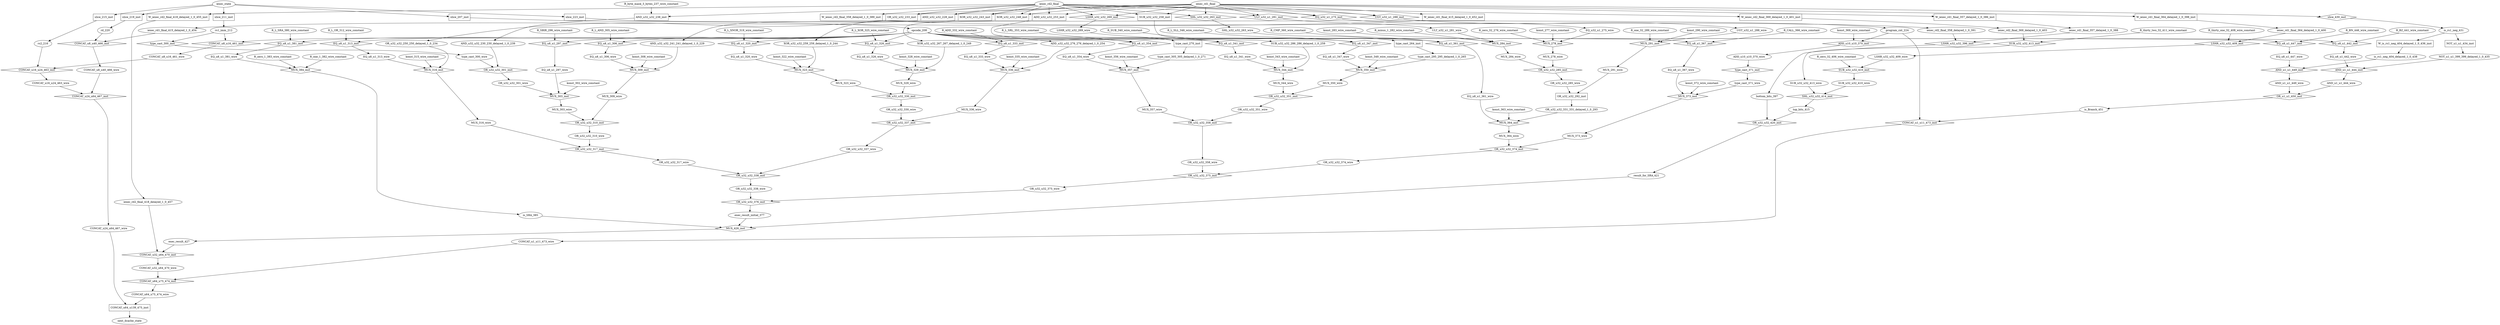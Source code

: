 digraph data_path {
  ADD_u10_u10_370_wire [shape=ellipse];
  ADD_u32_u32_276_276_delayed_1_0_254 [shape=ellipse];
  AND_u1_u1_444_wire [shape=ellipse];
  AND_u1_u1_449_wire [shape=ellipse];
  AND_u32_u32_230_230_delayed_1_0_239 [shape=ellipse];
  AND_u32_u32_241_241_delayed_1_0_229 [shape=ellipse];
  CONCAT_u16_u24_463_wire [shape=ellipse];
  CONCAT_u1_u11_473_wire [shape=ellipse];
  CONCAT_u24_u64_467_wire [shape=ellipse];
  CONCAT_u32_u64_470_wire [shape=ellipse];
  CONCAT_u64_u75_474_wire [shape=ellipse];
  CONCAT_u8_u16_461_wire [shape=ellipse];
  CONCAT_u8_u40_466_wire [shape=ellipse];
  EQ_u32_u1_275_wire [shape=ellipse];
  EQ_u8_u1_297_wire [shape=ellipse];
  EQ_u8_u1_306_wire [shape=ellipse];
  EQ_u8_u1_313_wire [shape=ellipse];
  EQ_u8_u1_320_wire [shape=ellipse];
  EQ_u8_u1_326_wire [shape=ellipse];
  EQ_u8_u1_333_wire [shape=ellipse];
  EQ_u8_u1_341_wire [shape=ellipse];
  EQ_u8_u1_347_wire [shape=ellipse];
  EQ_u8_u1_354_wire [shape=ellipse];
  EQ_u8_u1_361_wire [shape=ellipse];
  EQ_u8_u1_367_wire [shape=ellipse];
  EQ_u8_u1_381_wire [shape=ellipse];
  EQ_u8_u1_442_wire [shape=ellipse];
  EQ_u8_u1_447_wire [shape=ellipse];
  LSHR_u32_u32_269_wire [shape=ellipse];
  LSHR_u32_u32_409_wire [shape=ellipse];
  MUX_278_wire [shape=ellipse];
  MUX_284_wire [shape=ellipse];
  MUX_291_wire [shape=ellipse];
  MUX_303_wire [shape=ellipse];
  MUX_309_wire [shape=ellipse];
  MUX_316_wire [shape=ellipse];
  MUX_323_wire [shape=ellipse];
  MUX_329_wire [shape=ellipse];
  MUX_336_wire [shape=ellipse];
  MUX_344_wire [shape=ellipse];
  MUX_350_wire [shape=ellipse];
  MUX_357_wire [shape=ellipse];
  MUX_364_wire [shape=ellipse];
  MUX_373_wire [shape=ellipse];
  NOT_u1_u1_399_399_delayed_1_0_435 [shape=ellipse];
  OR_u32_u32_250_250_delayed_1_0_234 [shape=ellipse];
  OR_u32_u32_285_wire [shape=ellipse];
  OR_u32_u32_301_wire [shape=ellipse];
  OR_u32_u32_310_wire [shape=ellipse];
  OR_u32_u32_317_wire [shape=ellipse];
  OR_u32_u32_330_wire [shape=ellipse];
  OR_u32_u32_331_331_delayed_1_0_293 [shape=ellipse];
  OR_u32_u32_337_wire [shape=ellipse];
  OR_u32_u32_338_wire [shape=ellipse];
  OR_u32_u32_351_wire [shape=ellipse];
  OR_u32_u32_358_wire [shape=ellipse];
  OR_u32_u32_374_wire [shape=ellipse];
  OR_u32_u32_375_wire [shape=ellipse];
  R_ADD_332_wire_constant [shape=ellipse];
  R_BN_446_wire_constant [shape=ellipse];
  R_BZ_441_wire_constant [shape=ellipse];
  R_CALL_366_wire_constant [shape=ellipse];
  R_CMP_360_wire_constant [shape=ellipse];
  R_L_AND_305_wire_constant [shape=ellipse];
  R_L_OR_312_wire_constant [shape=ellipse];
  R_L_SLL_346_wire_constant [shape=ellipse];
  R_L_SRA_380_wire_constant [shape=ellipse];
  R_L_SRL_353_wire_constant [shape=ellipse];
  R_L_XNOR_319_wire_constant [shape=ellipse];
  R_L_XOR_325_wire_constant [shape=ellipse];
  R_SBIR_296_wire_constant [shape=ellipse];
  R_SUB_340_wire_constant [shape=ellipse];
  R_byte_mask_3_bytes_237_wire_constant [shape=ellipse];
  R_minus_1_282_wire_constant [shape=ellipse];
  R_one_1_382_wire_constant [shape=ellipse];
  R_one_32_289_wire_constant [shape=ellipse];
  R_thirty_one_32_408_wire_constant [shape=ellipse];
  R_thirty_two_32_411_wire_constant [shape=ellipse];
  R_zero_1_383_wire_constant [shape=ellipse];
  R_zero_32_276_wire_constant [shape=ellipse];
  R_zero_32_406_wire_constant [shape=ellipse];
  SHL_u32_u32_263_wire [shape=ellipse];
  SUB_u32_u32_286_286_delayed_1_0_259 [shape=ellipse];
  SUB_u32_u32_410_wire [shape=ellipse];
  SUB_u32_u32_413_wire [shape=ellipse];
  UGT_u32_u1_288_wire [shape=ellipse];
  ULT_u32_u1_281_wire [shape=ellipse];
  XOR_u32_u32_259_259_delayed_1_0_244 [shape=ellipse];
  XOR_u32_u32_267_267_delayed_1_0_249 [shape=ellipse];
  bottom_bits_397 [shape=ellipse];
  exec_result_427 [shape=ellipse];
  exec_result_initial_377 [shape=ellipse];
  iexec_rd1_final_357_delayed_1_0_388 [shape=ellipse];
  iexec_rd1_final_364_delayed_1_0_400 [shape=ellipse];
  iexec_rd1_final_415_delayed_1_0_454 [shape=ellipse];
  iexec_rd2_final_358_delayed_1_0_391 [shape=ellipse];
  iexec_rd2_final_369_delayed_1_0_403 [shape=ellipse];
  iexec_rd2_final_418_delayed_1_0_457 [shape=ellipse];
  is_Branch_451 [shape=ellipse];
  is_SRA_385 [shape=ellipse];
  is_rs1_neg_404_delayed_1_0_438 [shape=ellipse];
  is_rs1_neg_431 [shape=ellipse];
  konst_277_wire_constant [shape=ellipse];
  konst_283_wire_constant [shape=ellipse];
  konst_290_wire_constant [shape=ellipse];
  konst_302_wire_constant [shape=ellipse];
  konst_308_wire_constant [shape=ellipse];
  konst_315_wire_constant [shape=ellipse];
  konst_322_wire_constant [shape=ellipse];
  konst_328_wire_constant [shape=ellipse];
  konst_335_wire_constant [shape=ellipse];
  konst_343_wire_constant [shape=ellipse];
  konst_349_wire_constant [shape=ellipse];
  konst_356_wire_constant [shape=ellipse];
  konst_363_wire_constant [shape=ellipse];
  konst_369_wire_constant [shape=ellipse];
  konst_372_wire_constant [shape=ellipse];
  opcode_208 [shape=ellipse];
  program_cnt_224 [shape=ellipse];
  rd_220 [shape=ellipse];
  result_for_SRA_421 [shape=ellipse];
  rs1_imm_212 [shape=ellipse];
  rs2_216 [shape=ellipse];
  top_bits_415 [shape=ellipse];
  type_cast_295_295_delayed_1_0_265 [shape=ellipse];
  type_cast_300_wire [shape=ellipse];
  type_cast_305_305_delayed_1_0_271 [shape=ellipse];
  type_cast_371_wire [shape=ellipse];
  ADD_u10_u10_370_inst [shape=diamond];
program_cnt_224  -> ADD_u10_u10_370_inst;
konst_369_wire_constant  -> ADD_u10_u10_370_inst;
ADD_u10_u10_370_inst -> ADD_u10_u10_370_wire;
  ADD_u32_u32_253_inst [shape=rectangle];
iexec_rd1_final  -> ADD_u32_u32_253_inst;
iexec_rd2_final  -> ADD_u32_u32_253_inst;
ADD_u32_u32_253_inst -> ADD_u32_u32_276_276_delayed_1_0_254;
  AND_u1_u1_444_inst [shape=diamond];
EQ_u8_u1_442_wire  -> AND_u1_u1_444_inst;
NOT_u1_u1_399_399_delayed_1_0_435  -> AND_u1_u1_444_inst;
AND_u1_u1_444_inst -> AND_u1_u1_444_wire;
  AND_u1_u1_449_inst [shape=diamond];
EQ_u8_u1_447_wire  -> AND_u1_u1_449_inst;
is_rs1_neg_404_delayed_1_0_438  -> AND_u1_u1_449_inst;
AND_u1_u1_449_inst -> AND_u1_u1_449_wire;
  AND_u32_u32_228_inst [shape=rectangle];
iexec_rd1_final  -> AND_u32_u32_228_inst;
iexec_rd2_final  -> AND_u32_u32_228_inst;
AND_u32_u32_228_inst -> AND_u32_u32_241_241_delayed_1_0_229;
  AND_u32_u32_238_inst [shape=rectangle];
iexec_rd2_final  -> AND_u32_u32_238_inst;
R_byte_mask_3_bytes_237_wire_constant  -> AND_u32_u32_238_inst;
AND_u32_u32_238_inst -> AND_u32_u32_230_230_delayed_1_0_239;
  CONCAT_u16_u24_463_inst [shape=diamond];
CONCAT_u8_u16_461_wire  -> CONCAT_u16_u24_463_inst;
rs2_216  -> CONCAT_u16_u24_463_inst;
CONCAT_u16_u24_463_inst -> CONCAT_u16_u24_463_wire;
  CONCAT_u1_u11_473_inst [shape=diamond];
is_Branch_451  -> CONCAT_u1_u11_473_inst;
program_cnt_224  -> CONCAT_u1_u11_473_inst;
CONCAT_u1_u11_473_inst -> CONCAT_u1_u11_473_wire;
  CONCAT_u24_u64_467_inst [shape=diamond];
CONCAT_u16_u24_463_wire  -> CONCAT_u24_u64_467_inst;
CONCAT_u8_u40_466_wire  -> CONCAT_u24_u64_467_inst;
CONCAT_u24_u64_467_inst -> CONCAT_u24_u64_467_wire;
  CONCAT_u32_u64_470_inst [shape=diamond];
iexec_rd2_final_418_delayed_1_0_457  -> CONCAT_u32_u64_470_inst;
exec_result_427  -> CONCAT_u32_u64_470_inst;
CONCAT_u32_u64_470_inst -> CONCAT_u32_u64_470_wire;
  CONCAT_u64_u139_475_inst [shape=rectangle];
CONCAT_u24_u64_467_wire  -> CONCAT_u64_u139_475_inst;
CONCAT_u64_u75_474_wire  -> CONCAT_u64_u139_475_inst;
CONCAT_u64_u139_475_inst -> next_dcache_state;
  CONCAT_u64_u75_474_inst [shape=diamond];
CONCAT_u32_u64_470_wire  -> CONCAT_u64_u75_474_inst;
CONCAT_u1_u11_473_wire  -> CONCAT_u64_u75_474_inst;
CONCAT_u64_u75_474_inst -> CONCAT_u64_u75_474_wire;
  CONCAT_u8_u16_461_inst [shape=diamond];
opcode_208  -> CONCAT_u8_u16_461_inst;
rs1_imm_212  -> CONCAT_u8_u16_461_inst;
CONCAT_u8_u16_461_inst -> CONCAT_u8_u16_461_wire;
  CONCAT_u8_u40_466_inst [shape=diamond];
rd_220  -> CONCAT_u8_u40_466_inst;
iexec_rd1_final_415_delayed_1_0_454  -> CONCAT_u8_u40_466_inst;
CONCAT_u8_u40_466_inst -> CONCAT_u8_u40_466_wire;
  EQ_u32_u1_275_inst [shape=diamond];
iexec_rd1_final  -> EQ_u32_u1_275_inst;
iexec_rd2_final  -> EQ_u32_u1_275_inst;
EQ_u32_u1_275_inst -> EQ_u32_u1_275_wire;
  EQ_u8_u1_297_inst [shape=diamond];
opcode_208  -> EQ_u8_u1_297_inst;
R_SBIR_296_wire_constant  -> EQ_u8_u1_297_inst;
EQ_u8_u1_297_inst -> EQ_u8_u1_297_wire;
  EQ_u8_u1_306_inst [shape=diamond];
opcode_208  -> EQ_u8_u1_306_inst;
R_L_AND_305_wire_constant  -> EQ_u8_u1_306_inst;
EQ_u8_u1_306_inst -> EQ_u8_u1_306_wire;
  EQ_u8_u1_313_inst [shape=diamond];
opcode_208  -> EQ_u8_u1_313_inst;
R_L_OR_312_wire_constant  -> EQ_u8_u1_313_inst;
EQ_u8_u1_313_inst -> EQ_u8_u1_313_wire;
  EQ_u8_u1_320_inst [shape=diamond];
opcode_208  -> EQ_u8_u1_320_inst;
R_L_XNOR_319_wire_constant  -> EQ_u8_u1_320_inst;
EQ_u8_u1_320_inst -> EQ_u8_u1_320_wire;
  EQ_u8_u1_326_inst [shape=diamond];
opcode_208  -> EQ_u8_u1_326_inst;
R_L_XOR_325_wire_constant  -> EQ_u8_u1_326_inst;
EQ_u8_u1_326_inst -> EQ_u8_u1_326_wire;
  EQ_u8_u1_333_inst [shape=diamond];
opcode_208  -> EQ_u8_u1_333_inst;
R_ADD_332_wire_constant  -> EQ_u8_u1_333_inst;
EQ_u8_u1_333_inst -> EQ_u8_u1_333_wire;
  EQ_u8_u1_341_inst [shape=diamond];
opcode_208  -> EQ_u8_u1_341_inst;
R_SUB_340_wire_constant  -> EQ_u8_u1_341_inst;
EQ_u8_u1_341_inst -> EQ_u8_u1_341_wire;
  EQ_u8_u1_347_inst [shape=diamond];
opcode_208  -> EQ_u8_u1_347_inst;
R_L_SLL_346_wire_constant  -> EQ_u8_u1_347_inst;
EQ_u8_u1_347_inst -> EQ_u8_u1_347_wire;
  EQ_u8_u1_354_inst [shape=diamond];
opcode_208  -> EQ_u8_u1_354_inst;
R_L_SRL_353_wire_constant  -> EQ_u8_u1_354_inst;
EQ_u8_u1_354_inst -> EQ_u8_u1_354_wire;
  EQ_u8_u1_361_inst [shape=diamond];
opcode_208  -> EQ_u8_u1_361_inst;
R_CMP_360_wire_constant  -> EQ_u8_u1_361_inst;
EQ_u8_u1_361_inst -> EQ_u8_u1_361_wire;
  EQ_u8_u1_367_inst [shape=diamond];
opcode_208  -> EQ_u8_u1_367_inst;
R_CALL_366_wire_constant  -> EQ_u8_u1_367_inst;
EQ_u8_u1_367_inst -> EQ_u8_u1_367_wire;
  EQ_u8_u1_381_inst [shape=diamond];
opcode_208  -> EQ_u8_u1_381_inst;
R_L_SRA_380_wire_constant  -> EQ_u8_u1_381_inst;
EQ_u8_u1_381_inst -> EQ_u8_u1_381_wire;
  EQ_u8_u1_442_inst [shape=diamond];
opcode_208  -> EQ_u8_u1_442_inst;
R_BZ_441_wire_constant  -> EQ_u8_u1_442_inst;
EQ_u8_u1_442_inst -> EQ_u8_u1_442_wire;
  EQ_u8_u1_447_inst [shape=diamond];
opcode_208  -> EQ_u8_u1_447_inst;
R_BN_446_wire_constant  -> EQ_u8_u1_447_inst;
EQ_u8_u1_447_inst -> EQ_u8_u1_447_wire;
  LSHR_u32_u32_269_inst [shape=diamond];
iexec_rd1_final  -> LSHR_u32_u32_269_inst;
iexec_rd2_final  -> LSHR_u32_u32_269_inst;
LSHR_u32_u32_269_inst -> LSHR_u32_u32_269_wire;
  LSHR_u32_u32_396_inst [shape=diamond];
iexec_rd1_final_357_delayed_1_0_388  -> LSHR_u32_u32_396_inst;
iexec_rd2_final_358_delayed_1_0_391  -> LSHR_u32_u32_396_inst;
LSHR_u32_u32_396_inst -> bottom_bits_397;
  LSHR_u32_u32_409_inst [shape=diamond];
iexec_rd1_final_364_delayed_1_0_400  -> LSHR_u32_u32_409_inst;
R_thirty_one_32_408_wire_constant  -> LSHR_u32_u32_409_inst;
LSHR_u32_u32_409_inst -> LSHR_u32_u32_409_wire;
  MUX_278_inst [shape=diamond];
EQ_u32_u1_275_wire  -> MUX_278_inst;
R_zero_32_276_wire_constant  -> MUX_278_inst;
konst_277_wire_constant  -> MUX_278_inst;
MUX_278_inst -> MUX_278_wire;
  MUX_284_inst [shape=diamond];
ULT_u32_u1_281_wire  -> MUX_284_inst;
R_minus_1_282_wire_constant  -> MUX_284_inst;
konst_283_wire_constant  -> MUX_284_inst;
MUX_284_inst -> MUX_284_wire;
  MUX_291_inst [shape=diamond];
UGT_u32_u1_288_wire  -> MUX_291_inst;
R_one_32_289_wire_constant  -> MUX_291_inst;
konst_290_wire_constant  -> MUX_291_inst;
MUX_291_inst -> MUX_291_wire;
  MUX_303_inst [shape=diamond];
EQ_u8_u1_297_wire  -> MUX_303_inst;
OR_u32_u32_301_wire  -> MUX_303_inst;
konst_302_wire_constant  -> MUX_303_inst;
MUX_303_inst -> MUX_303_wire;
  MUX_309_inst [shape=diamond];
EQ_u8_u1_306_wire  -> MUX_309_inst;
AND_u32_u32_241_241_delayed_1_0_229  -> MUX_309_inst;
konst_308_wire_constant  -> MUX_309_inst;
MUX_309_inst -> MUX_309_wire;
  MUX_316_inst [shape=diamond];
EQ_u8_u1_313_wire  -> MUX_316_inst;
OR_u32_u32_250_250_delayed_1_0_234  -> MUX_316_inst;
konst_315_wire_constant  -> MUX_316_inst;
MUX_316_inst -> MUX_316_wire;
  MUX_323_inst [shape=diamond];
EQ_u8_u1_320_wire  -> MUX_323_inst;
XOR_u32_u32_259_259_delayed_1_0_244  -> MUX_323_inst;
konst_322_wire_constant  -> MUX_323_inst;
MUX_323_inst -> MUX_323_wire;
  MUX_329_inst [shape=diamond];
EQ_u8_u1_326_wire  -> MUX_329_inst;
XOR_u32_u32_267_267_delayed_1_0_249  -> MUX_329_inst;
konst_328_wire_constant  -> MUX_329_inst;
MUX_329_inst -> MUX_329_wire;
  MUX_336_inst [shape=diamond];
EQ_u8_u1_333_wire  -> MUX_336_inst;
ADD_u32_u32_276_276_delayed_1_0_254  -> MUX_336_inst;
konst_335_wire_constant  -> MUX_336_inst;
MUX_336_inst -> MUX_336_wire;
  MUX_344_inst [shape=diamond];
EQ_u8_u1_341_wire  -> MUX_344_inst;
SUB_u32_u32_286_286_delayed_1_0_259  -> MUX_344_inst;
konst_343_wire_constant  -> MUX_344_inst;
MUX_344_inst -> MUX_344_wire;
  MUX_350_inst [shape=diamond];
EQ_u8_u1_347_wire  -> MUX_350_inst;
type_cast_295_295_delayed_1_0_265  -> MUX_350_inst;
konst_349_wire_constant  -> MUX_350_inst;
MUX_350_inst -> MUX_350_wire;
  MUX_357_inst [shape=diamond];
EQ_u8_u1_354_wire  -> MUX_357_inst;
type_cast_305_305_delayed_1_0_271  -> MUX_357_inst;
konst_356_wire_constant  -> MUX_357_inst;
MUX_357_inst -> MUX_357_wire;
  MUX_364_inst [shape=diamond];
EQ_u8_u1_361_wire  -> MUX_364_inst;
OR_u32_u32_331_331_delayed_1_0_293  -> MUX_364_inst;
konst_363_wire_constant  -> MUX_364_inst;
MUX_364_inst -> MUX_364_wire;
  MUX_373_inst [shape=diamond];
EQ_u8_u1_367_wire  -> MUX_373_inst;
type_cast_371_wire  -> MUX_373_inst;
konst_372_wire_constant  -> MUX_373_inst;
MUX_373_inst -> MUX_373_wire;
  MUX_384_inst [shape=diamond];
EQ_u8_u1_381_wire  -> MUX_384_inst;
R_one_1_382_wire_constant  -> MUX_384_inst;
R_zero_1_383_wire_constant  -> MUX_384_inst;
MUX_384_inst -> is_SRA_385;
  MUX_426_inst [shape=diamond];
is_SRA_385  -> MUX_426_inst;
result_for_SRA_421  -> MUX_426_inst;
exec_result_initial_377  -> MUX_426_inst;
MUX_426_inst -> exec_result_427;
  NOT_u1_u1_434_inst [shape=rectangle];
is_rs1_neg_431  -> NOT_u1_u1_434_inst;
NOT_u1_u1_434_inst -> NOT_u1_u1_399_399_delayed_1_0_435;
  OR_u1_u1_450_inst [shape=diamond];
AND_u1_u1_444_wire  -> OR_u1_u1_450_inst;
AND_u1_u1_449_wire  -> OR_u1_u1_450_inst;
OR_u1_u1_450_inst -> is_Branch_451;
  OR_u32_u32_233_inst [shape=rectangle];
iexec_rd1_final  -> OR_u32_u32_233_inst;
iexec_rd2_final  -> OR_u32_u32_233_inst;
OR_u32_u32_233_inst -> OR_u32_u32_250_250_delayed_1_0_234;
  OR_u32_u32_285_inst [shape=diamond];
MUX_278_wire  -> OR_u32_u32_285_inst;
MUX_284_wire  -> OR_u32_u32_285_inst;
OR_u32_u32_285_inst -> OR_u32_u32_285_wire;
  OR_u32_u32_292_inst [shape=rectangle];
OR_u32_u32_285_wire  -> OR_u32_u32_292_inst;
MUX_291_wire  -> OR_u32_u32_292_inst;
OR_u32_u32_292_inst -> OR_u32_u32_331_331_delayed_1_0_293;
  OR_u32_u32_301_inst [shape=diamond];
AND_u32_u32_230_230_delayed_1_0_239  -> OR_u32_u32_301_inst;
type_cast_300_wire  -> OR_u32_u32_301_inst;
OR_u32_u32_301_inst -> OR_u32_u32_301_wire;
  OR_u32_u32_310_inst [shape=diamond];
MUX_303_wire  -> OR_u32_u32_310_inst;
MUX_309_wire  -> OR_u32_u32_310_inst;
OR_u32_u32_310_inst -> OR_u32_u32_310_wire;
  OR_u32_u32_317_inst [shape=diamond];
OR_u32_u32_310_wire  -> OR_u32_u32_317_inst;
MUX_316_wire  -> OR_u32_u32_317_inst;
OR_u32_u32_317_inst -> OR_u32_u32_317_wire;
  OR_u32_u32_330_inst [shape=diamond];
MUX_323_wire  -> OR_u32_u32_330_inst;
MUX_329_wire  -> OR_u32_u32_330_inst;
OR_u32_u32_330_inst -> OR_u32_u32_330_wire;
  OR_u32_u32_337_inst [shape=diamond];
OR_u32_u32_330_wire  -> OR_u32_u32_337_inst;
MUX_336_wire  -> OR_u32_u32_337_inst;
OR_u32_u32_337_inst -> OR_u32_u32_337_wire;
  OR_u32_u32_338_inst [shape=diamond];
OR_u32_u32_317_wire  -> OR_u32_u32_338_inst;
OR_u32_u32_337_wire  -> OR_u32_u32_338_inst;
OR_u32_u32_338_inst -> OR_u32_u32_338_wire;
  OR_u32_u32_351_inst [shape=diamond];
MUX_344_wire  -> OR_u32_u32_351_inst;
MUX_350_wire  -> OR_u32_u32_351_inst;
OR_u32_u32_351_inst -> OR_u32_u32_351_wire;
  OR_u32_u32_358_inst [shape=diamond];
OR_u32_u32_351_wire  -> OR_u32_u32_358_inst;
MUX_357_wire  -> OR_u32_u32_358_inst;
OR_u32_u32_358_inst -> OR_u32_u32_358_wire;
  OR_u32_u32_374_inst [shape=diamond];
MUX_364_wire  -> OR_u32_u32_374_inst;
MUX_373_wire  -> OR_u32_u32_374_inst;
OR_u32_u32_374_inst -> OR_u32_u32_374_wire;
  OR_u32_u32_375_inst [shape=diamond];
OR_u32_u32_358_wire  -> OR_u32_u32_375_inst;
OR_u32_u32_374_wire  -> OR_u32_u32_375_inst;
OR_u32_u32_375_inst -> OR_u32_u32_375_wire;
  OR_u32_u32_376_inst [shape=diamond];
OR_u32_u32_338_wire  -> OR_u32_u32_376_inst;
OR_u32_u32_375_wire  -> OR_u32_u32_376_inst;
OR_u32_u32_376_inst -> exec_result_initial_377;
  OR_u32_u32_420_inst [shape=diamond];
top_bits_415  -> OR_u32_u32_420_inst;
bottom_bits_397  -> OR_u32_u32_420_inst;
OR_u32_u32_420_inst -> result_for_SRA_421;
  SHL_u32_u32_263_inst [shape=diamond];
iexec_rd1_final  -> SHL_u32_u32_263_inst;
iexec_rd2_final  -> SHL_u32_u32_263_inst;
SHL_u32_u32_263_inst -> SHL_u32_u32_263_wire;
  SHL_u32_u32_414_inst [shape=diamond];
SUB_u32_u32_410_wire  -> SHL_u32_u32_414_inst;
SUB_u32_u32_413_wire  -> SHL_u32_u32_414_inst;
SHL_u32_u32_414_inst -> top_bits_415;
  SUB_u32_u32_258_inst [shape=rectangle];
iexec_rd1_final  -> SUB_u32_u32_258_inst;
iexec_rd2_final  -> SUB_u32_u32_258_inst;
SUB_u32_u32_258_inst -> SUB_u32_u32_286_286_delayed_1_0_259;
  SUB_u32_u32_410_inst [shape=diamond];
R_zero_32_406_wire_constant  -> SUB_u32_u32_410_inst;
LSHR_u32_u32_409_wire  -> SUB_u32_u32_410_inst;
SUB_u32_u32_410_inst -> SUB_u32_u32_410_wire;
  SUB_u32_u32_413_inst [shape=diamond];
R_thirty_two_32_411_wire_constant  -> SUB_u32_u32_413_inst;
iexec_rd2_final_369_delayed_1_0_403  -> SUB_u32_u32_413_inst;
SUB_u32_u32_413_inst -> SUB_u32_u32_413_wire;
  UGT_u32_u1_288_inst [shape=diamond];
iexec_rd1_final  -> UGT_u32_u1_288_inst;
iexec_rd2_final  -> UGT_u32_u1_288_inst;
UGT_u32_u1_288_inst -> UGT_u32_u1_288_wire;
  ULT_u32_u1_281_inst [shape=diamond];
iexec_rd1_final  -> ULT_u32_u1_281_inst;
iexec_rd2_final  -> ULT_u32_u1_281_inst;
ULT_u32_u1_281_inst -> ULT_u32_u1_281_wire;
  W_iexec_rd1_final_357_delayed_1_0_386_inst [shape=rectangle];
iexec_rd1_final  -> W_iexec_rd1_final_357_delayed_1_0_386_inst;
W_iexec_rd1_final_357_delayed_1_0_386_inst -> iexec_rd1_final_357_delayed_1_0_388;
  W_iexec_rd1_final_364_delayed_1_0_398_inst [shape=rectangle];
iexec_rd1_final  -> W_iexec_rd1_final_364_delayed_1_0_398_inst;
W_iexec_rd1_final_364_delayed_1_0_398_inst -> iexec_rd1_final_364_delayed_1_0_400;
  W_iexec_rd1_final_415_delayed_1_0_452_inst [shape=rectangle];
iexec_rd1_final  -> W_iexec_rd1_final_415_delayed_1_0_452_inst;
W_iexec_rd1_final_415_delayed_1_0_452_inst -> iexec_rd1_final_415_delayed_1_0_454;
  W_iexec_rd2_final_358_delayed_1_0_389_inst [shape=rectangle];
iexec_rd2_final  -> W_iexec_rd2_final_358_delayed_1_0_389_inst;
W_iexec_rd2_final_358_delayed_1_0_389_inst -> iexec_rd2_final_358_delayed_1_0_391;
  W_iexec_rd2_final_369_delayed_1_0_401_inst [shape=rectangle];
iexec_rd2_final  -> W_iexec_rd2_final_369_delayed_1_0_401_inst;
W_iexec_rd2_final_369_delayed_1_0_401_inst -> iexec_rd2_final_369_delayed_1_0_403;
  W_iexec_rd2_final_418_delayed_1_0_455_inst [shape=rectangle];
iexec_rd2_final  -> W_iexec_rd2_final_418_delayed_1_0_455_inst;
W_iexec_rd2_final_418_delayed_1_0_455_inst -> iexec_rd2_final_418_delayed_1_0_457;
  W_is_rs1_neg_404_delayed_1_0_436_inst [shape=rectangle];
is_rs1_neg_431  -> W_is_rs1_neg_404_delayed_1_0_436_inst;
W_is_rs1_neg_404_delayed_1_0_436_inst -> is_rs1_neg_404_delayed_1_0_438;
  XOR_u32_u32_243_inst [shape=rectangle];
iexec_rd1_final  -> XOR_u32_u32_243_inst;
iexec_rd2_final  -> XOR_u32_u32_243_inst;
XOR_u32_u32_243_inst -> XOR_u32_u32_259_259_delayed_1_0_244;
  XOR_u32_u32_248_inst [shape=rectangle];
iexec_rd1_final  -> XOR_u32_u32_248_inst;
iexec_rd2_final  -> XOR_u32_u32_248_inst;
XOR_u32_u32_248_inst -> XOR_u32_u32_267_267_delayed_1_0_249;
  slice_207_inst [shape=rectangle];
iexec_state  -> slice_207_inst;
slice_207_inst -> opcode_208;
  slice_211_inst [shape=rectangle];
iexec_state  -> slice_211_inst;
slice_211_inst -> rs1_imm_212;
  slice_215_inst [shape=rectangle];
iexec_state  -> slice_215_inst;
slice_215_inst -> rs2_216;
  slice_219_inst [shape=rectangle];
iexec_state  -> slice_219_inst;
slice_219_inst -> rd_220;
  slice_223_inst [shape=rectangle];
iexec_state  -> slice_223_inst;
slice_223_inst -> program_cnt_224;
  slice_430_inst [shape=diamond];
iexec_rd1_final  -> slice_430_inst;
slice_430_inst -> is_rs1_neg_431;
  type_cast_264_inst [shape=rectangle];
SHL_u32_u32_263_wire  -> type_cast_264_inst;
type_cast_264_inst -> type_cast_295_295_delayed_1_0_265;
  type_cast_270_inst [shape=rectangle];
LSHR_u32_u32_269_wire  -> type_cast_270_inst;
type_cast_270_inst -> type_cast_305_305_delayed_1_0_271;
  type_cast_300_inst [shape=diamond];
rs1_imm_212  -> type_cast_300_inst;
type_cast_300_inst -> type_cast_300_wire;
  type_cast_371_inst [shape=diamond];
ADD_u10_u10_370_wire  -> type_cast_371_inst;
type_cast_371_inst -> type_cast_371_wire;
}
